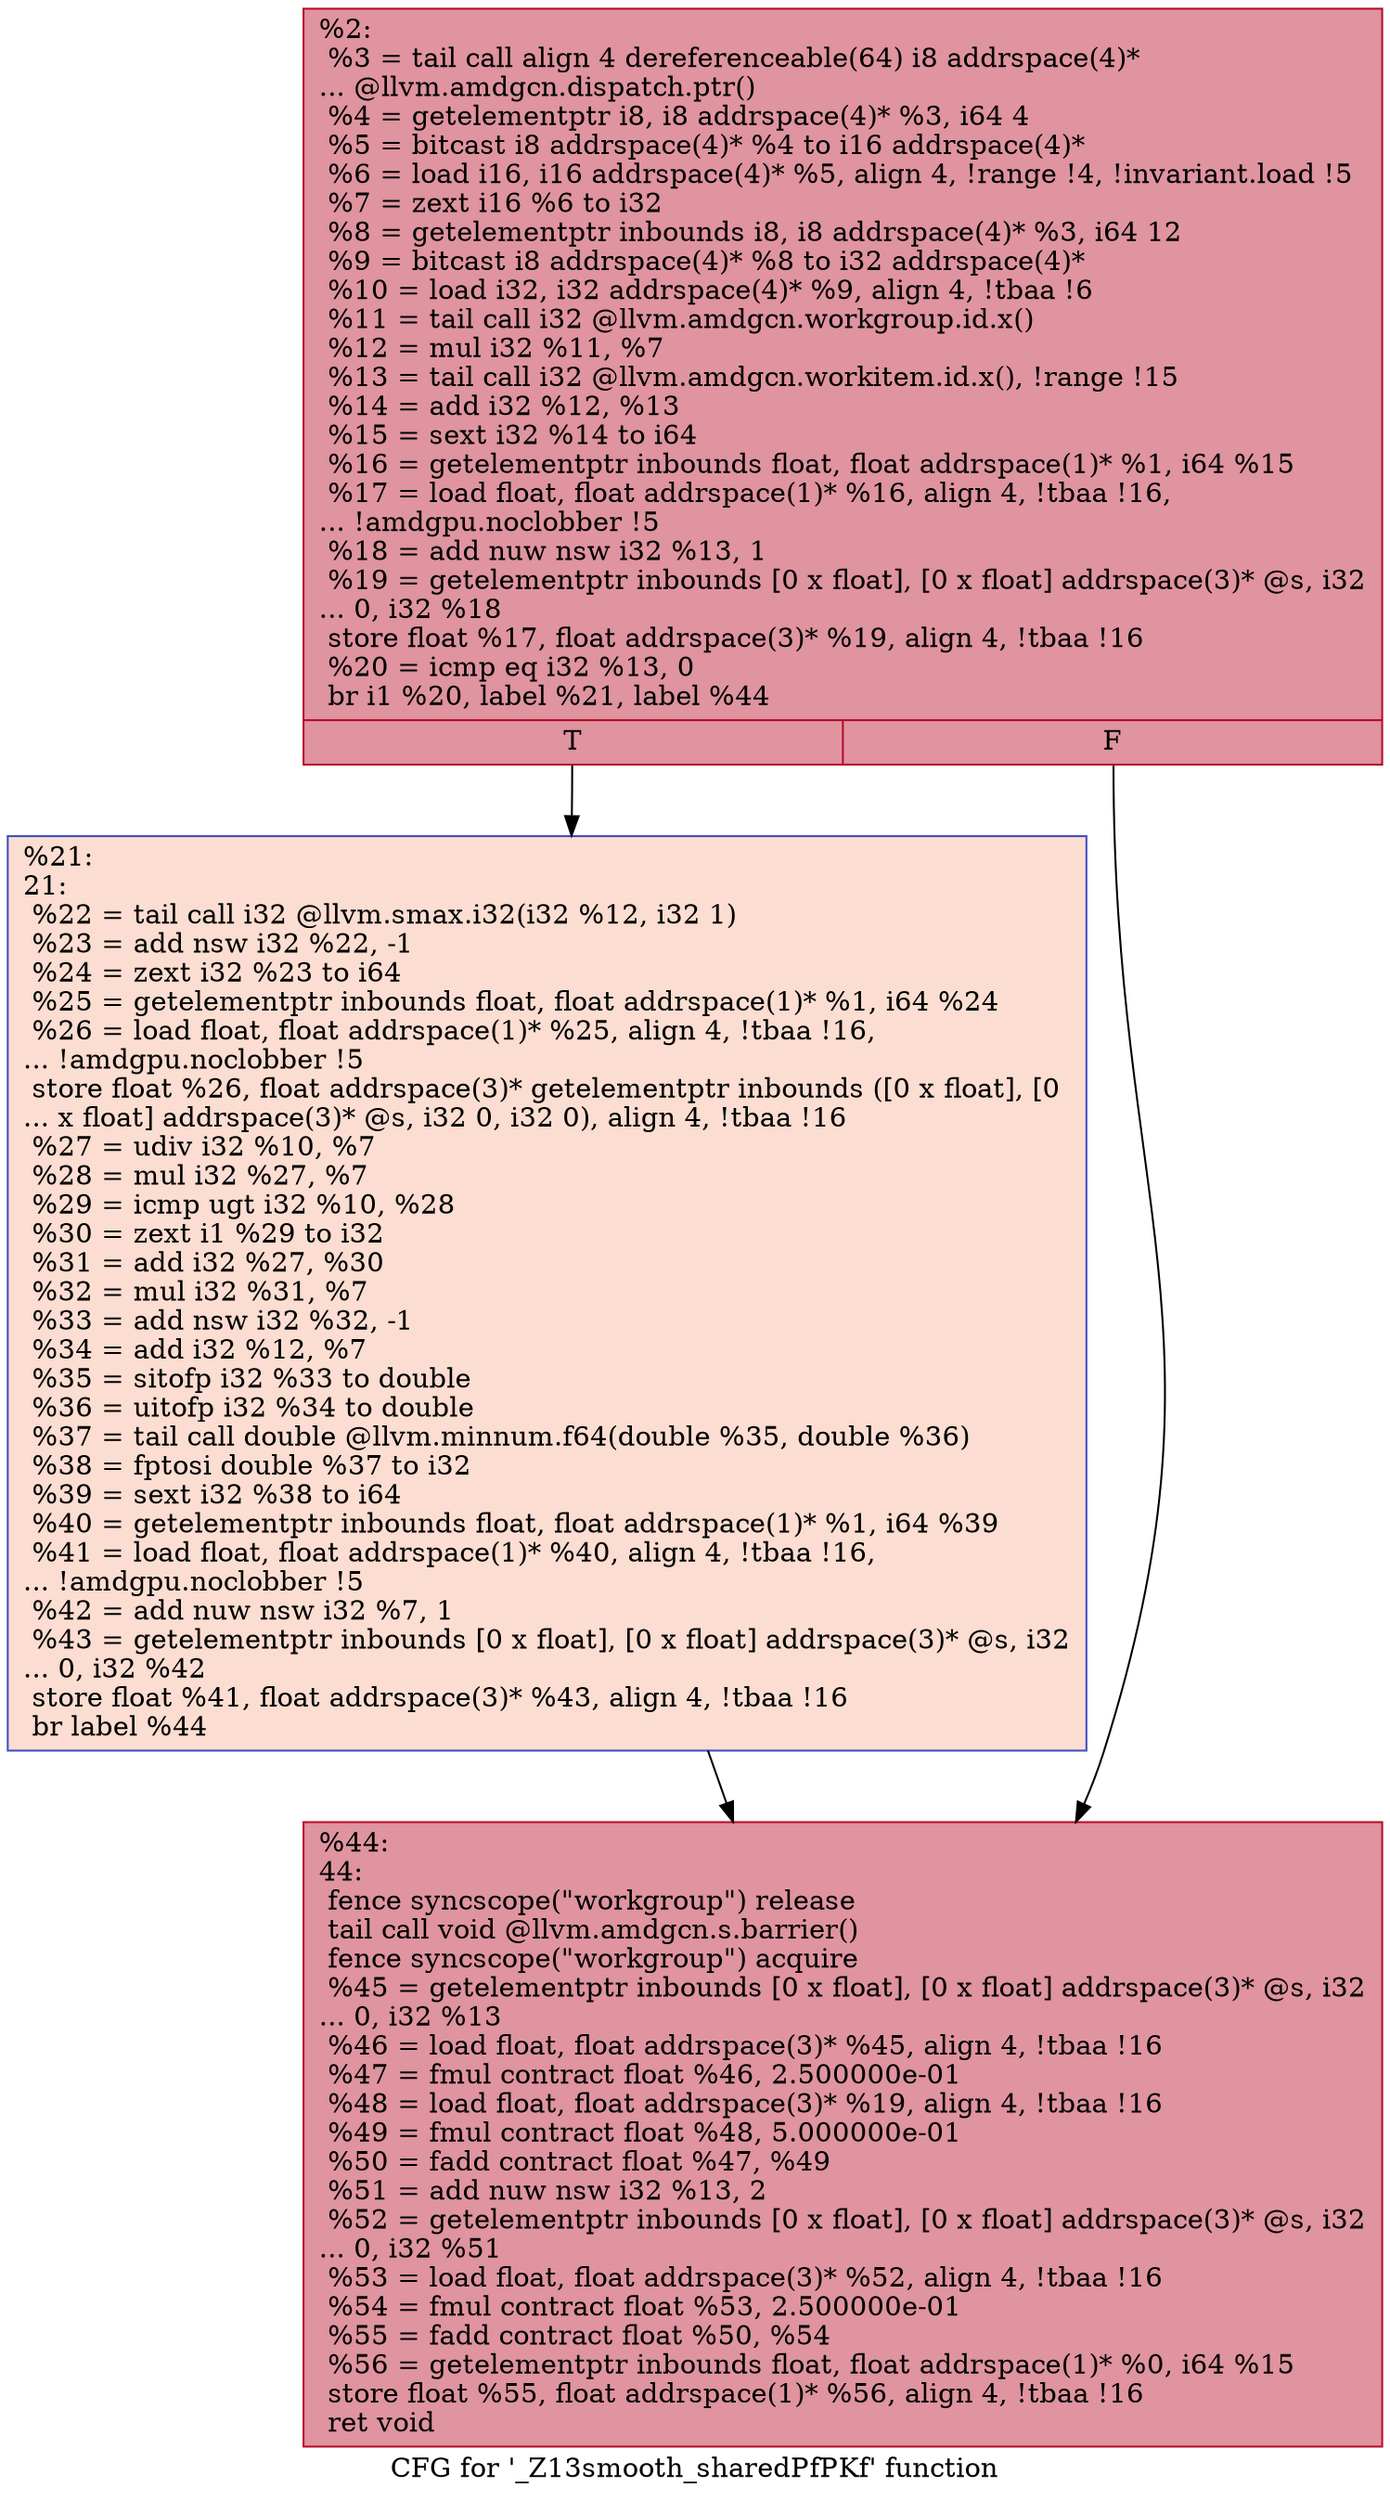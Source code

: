 digraph "CFG for '_Z13smooth_sharedPfPKf' function" {
	label="CFG for '_Z13smooth_sharedPfPKf' function";

	Node0x52713a0 [shape=record,color="#b70d28ff", style=filled, fillcolor="#b70d2870",label="{%2:\l  %3 = tail call align 4 dereferenceable(64) i8 addrspace(4)*\l... @llvm.amdgcn.dispatch.ptr()\l  %4 = getelementptr i8, i8 addrspace(4)* %3, i64 4\l  %5 = bitcast i8 addrspace(4)* %4 to i16 addrspace(4)*\l  %6 = load i16, i16 addrspace(4)* %5, align 4, !range !4, !invariant.load !5\l  %7 = zext i16 %6 to i32\l  %8 = getelementptr inbounds i8, i8 addrspace(4)* %3, i64 12\l  %9 = bitcast i8 addrspace(4)* %8 to i32 addrspace(4)*\l  %10 = load i32, i32 addrspace(4)* %9, align 4, !tbaa !6\l  %11 = tail call i32 @llvm.amdgcn.workgroup.id.x()\l  %12 = mul i32 %11, %7\l  %13 = tail call i32 @llvm.amdgcn.workitem.id.x(), !range !15\l  %14 = add i32 %12, %13\l  %15 = sext i32 %14 to i64\l  %16 = getelementptr inbounds float, float addrspace(1)* %1, i64 %15\l  %17 = load float, float addrspace(1)* %16, align 4, !tbaa !16,\l... !amdgpu.noclobber !5\l  %18 = add nuw nsw i32 %13, 1\l  %19 = getelementptr inbounds [0 x float], [0 x float] addrspace(3)* @s, i32\l... 0, i32 %18\l  store float %17, float addrspace(3)* %19, align 4, !tbaa !16\l  %20 = icmp eq i32 %13, 0\l  br i1 %20, label %21, label %44\l|{<s0>T|<s1>F}}"];
	Node0x52713a0:s0 -> Node0x52747d0;
	Node0x52713a0:s1 -> Node0x5274860;
	Node0x52747d0 [shape=record,color="#3d50c3ff", style=filled, fillcolor="#f7b39670",label="{%21:\l21:                                               \l  %22 = tail call i32 @llvm.smax.i32(i32 %12, i32 1)\l  %23 = add nsw i32 %22, -1\l  %24 = zext i32 %23 to i64\l  %25 = getelementptr inbounds float, float addrspace(1)* %1, i64 %24\l  %26 = load float, float addrspace(1)* %25, align 4, !tbaa !16,\l... !amdgpu.noclobber !5\l  store float %26, float addrspace(3)* getelementptr inbounds ([0 x float], [0\l... x float] addrspace(3)* @s, i32 0, i32 0), align 4, !tbaa !16\l  %27 = udiv i32 %10, %7\l  %28 = mul i32 %27, %7\l  %29 = icmp ugt i32 %10, %28\l  %30 = zext i1 %29 to i32\l  %31 = add i32 %27, %30\l  %32 = mul i32 %31, %7\l  %33 = add nsw i32 %32, -1\l  %34 = add i32 %12, %7\l  %35 = sitofp i32 %33 to double\l  %36 = uitofp i32 %34 to double\l  %37 = tail call double @llvm.minnum.f64(double %35, double %36)\l  %38 = fptosi double %37 to i32\l  %39 = sext i32 %38 to i64\l  %40 = getelementptr inbounds float, float addrspace(1)* %1, i64 %39\l  %41 = load float, float addrspace(1)* %40, align 4, !tbaa !16,\l... !amdgpu.noclobber !5\l  %42 = add nuw nsw i32 %7, 1\l  %43 = getelementptr inbounds [0 x float], [0 x float] addrspace(3)* @s, i32\l... 0, i32 %42\l  store float %41, float addrspace(3)* %43, align 4, !tbaa !16\l  br label %44\l}"];
	Node0x52747d0 -> Node0x5274860;
	Node0x5274860 [shape=record,color="#b70d28ff", style=filled, fillcolor="#b70d2870",label="{%44:\l44:                                               \l  fence syncscope(\"workgroup\") release\l  tail call void @llvm.amdgcn.s.barrier()\l  fence syncscope(\"workgroup\") acquire\l  %45 = getelementptr inbounds [0 x float], [0 x float] addrspace(3)* @s, i32\l... 0, i32 %13\l  %46 = load float, float addrspace(3)* %45, align 4, !tbaa !16\l  %47 = fmul contract float %46, 2.500000e-01\l  %48 = load float, float addrspace(3)* %19, align 4, !tbaa !16\l  %49 = fmul contract float %48, 5.000000e-01\l  %50 = fadd contract float %47, %49\l  %51 = add nuw nsw i32 %13, 2\l  %52 = getelementptr inbounds [0 x float], [0 x float] addrspace(3)* @s, i32\l... 0, i32 %51\l  %53 = load float, float addrspace(3)* %52, align 4, !tbaa !16\l  %54 = fmul contract float %53, 2.500000e-01\l  %55 = fadd contract float %50, %54\l  %56 = getelementptr inbounds float, float addrspace(1)* %0, i64 %15\l  store float %55, float addrspace(1)* %56, align 4, !tbaa !16\l  ret void\l}"];
}
